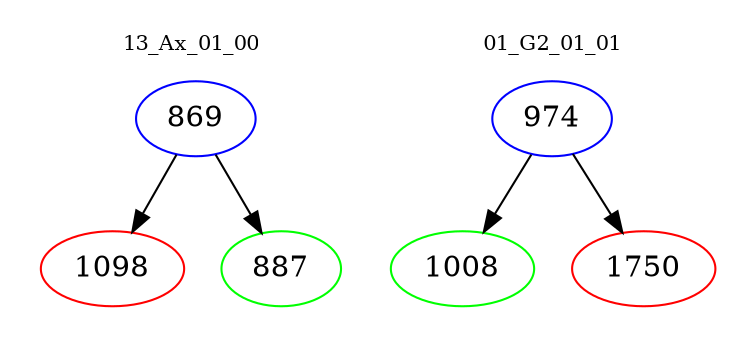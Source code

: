 digraph{
subgraph cluster_0 {
color = white
label = "13_Ax_01_00";
fontsize=10;
T0_869 [label="869", color="blue"]
T0_869 -> T0_1098 [color="black"]
T0_1098 [label="1098", color="red"]
T0_869 -> T0_887 [color="black"]
T0_887 [label="887", color="green"]
}
subgraph cluster_1 {
color = white
label = "01_G2_01_01";
fontsize=10;
T1_974 [label="974", color="blue"]
T1_974 -> T1_1008 [color="black"]
T1_1008 [label="1008", color="green"]
T1_974 -> T1_1750 [color="black"]
T1_1750 [label="1750", color="red"]
}
}
